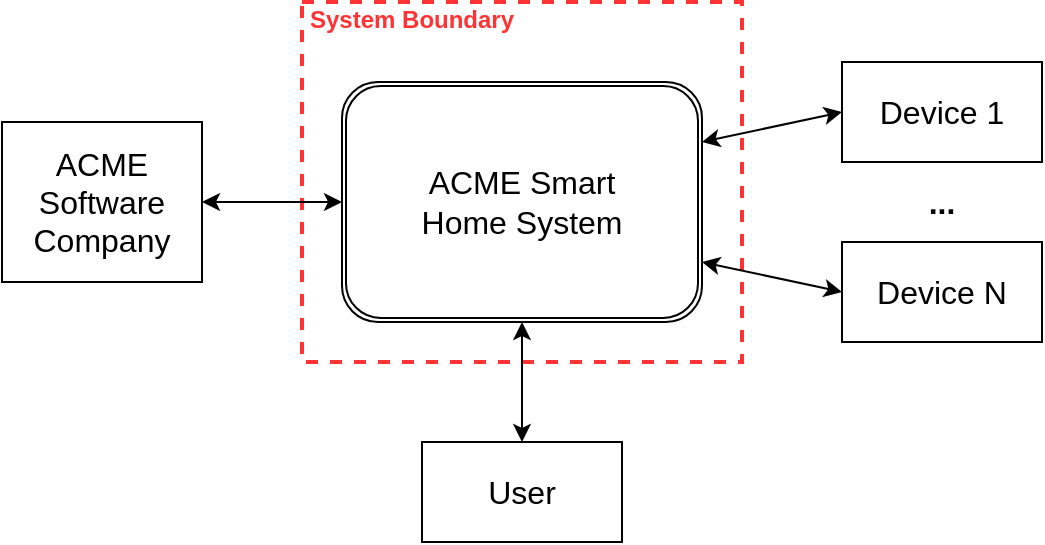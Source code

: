<mxfile version="11.3.0" type="device" pages="1"><diagram id="9IWmdSMfJTpE5Gw8eWRQ" name="Page-1"><mxGraphModel dx="1438" dy="616" grid="1" gridSize="10" guides="1" tooltips="1" connect="1" arrows="1" fold="1" page="0" pageScale="1" pageWidth="850" pageHeight="1100" math="0" shadow="0"><root><mxCell id="0"/><mxCell id="1" parent="0"/><mxCell id="WU7GWfCi_3GzVYFVgM7I-1" value="System Boundary" style="html=1;fontColor=#FF3333;fontStyle=1;align=left;verticalAlign=top;spacing=0;labelBorderColor=none;fillColor=none;dashed=1;strokeWidth=2;strokeColor=#FF3333;spacingLeft=4;spacingTop=-3;" vertex="1" parent="1"><mxGeometry x="20" y="20" width="220" height="180" as="geometry"/></mxCell><mxCell id="WU7GWfCi_3GzVYFVgM7I-2" value="&lt;font style=&quot;font-size: 16px&quot;&gt;ACME Smart&lt;br&gt;Home System&lt;/font&gt;" style="shape=ext;double=1;rounded=1;whiteSpace=wrap;html=1;" vertex="1" parent="1"><mxGeometry x="40" y="60" width="180" height="120" as="geometry"/></mxCell><mxCell id="WU7GWfCi_3GzVYFVgM7I-3" value="&lt;font style=&quot;font-size: 16px&quot;&gt;User&lt;/font&gt;" style="rounded=0;whiteSpace=wrap;html=1;" vertex="1" parent="1"><mxGeometry x="80" y="240" width="100" height="50" as="geometry"/></mxCell><mxCell id="WU7GWfCi_3GzVYFVgM7I-4" value="&lt;font style=&quot;font-size: 16px&quot;&gt;Device 1&lt;/font&gt;" style="rounded=0;whiteSpace=wrap;html=1;" vertex="1" parent="1"><mxGeometry x="290" y="50" width="100" height="50" as="geometry"/></mxCell><mxCell id="WU7GWfCi_3GzVYFVgM7I-5" value="&lt;font style=&quot;font-size: 16px&quot;&gt;Device N&lt;/font&gt;" style="rounded=0;whiteSpace=wrap;html=1;" vertex="1" parent="1"><mxGeometry x="290" y="140" width="100" height="50" as="geometry"/></mxCell><mxCell id="WU7GWfCi_3GzVYFVgM7I-6" value="&lt;font style=&quot;font-size: 16px&quot;&gt;ACME Software Company&lt;/font&gt;" style="rounded=0;whiteSpace=wrap;html=1;" vertex="1" parent="1"><mxGeometry x="-130" y="80" width="100" height="80" as="geometry"/></mxCell><mxCell id="WU7GWfCi_3GzVYFVgM7I-7" value="" style="endArrow=classic;startArrow=classic;html=1;fontColor=#FF3333;entryX=0;entryY=0.5;entryDx=0;entryDy=0;exitX=1;exitY=0.5;exitDx=0;exitDy=0;" edge="1" parent="1" source="WU7GWfCi_3GzVYFVgM7I-6" target="WU7GWfCi_3GzVYFVgM7I-2"><mxGeometry width="50" height="50" relative="1" as="geometry"><mxPoint x="-130" y="350" as="sourcePoint"/><mxPoint x="-80" y="300" as="targetPoint"/></mxGeometry></mxCell><mxCell id="WU7GWfCi_3GzVYFVgM7I-8" value="" style="endArrow=classic;startArrow=classic;html=1;fontColor=#FF3333;entryX=0;entryY=0.5;entryDx=0;entryDy=0;exitX=1;exitY=0.25;exitDx=0;exitDy=0;" edge="1" parent="1" source="WU7GWfCi_3GzVYFVgM7I-2" target="WU7GWfCi_3GzVYFVgM7I-4"><mxGeometry width="50" height="50" relative="1" as="geometry"><mxPoint x="-20" y="130" as="sourcePoint"/><mxPoint x="50" y="130" as="targetPoint"/></mxGeometry></mxCell><mxCell id="WU7GWfCi_3GzVYFVgM7I-9" value="" style="endArrow=classic;startArrow=classic;html=1;fontColor=#FF3333;entryX=0;entryY=0.5;entryDx=0;entryDy=0;exitX=1;exitY=0.75;exitDx=0;exitDy=0;" edge="1" parent="1" source="WU7GWfCi_3GzVYFVgM7I-2" target="WU7GWfCi_3GzVYFVgM7I-5"><mxGeometry width="50" height="50" relative="1" as="geometry"><mxPoint x="230" y="100" as="sourcePoint"/><mxPoint x="300" y="85" as="targetPoint"/></mxGeometry></mxCell><mxCell id="WU7GWfCi_3GzVYFVgM7I-10" value="" style="endArrow=classic;startArrow=classic;html=1;fontColor=#FF3333;entryX=0.5;entryY=0;entryDx=0;entryDy=0;exitX=0.5;exitY=1;exitDx=0;exitDy=0;" edge="1" parent="1" source="WU7GWfCi_3GzVYFVgM7I-2" target="WU7GWfCi_3GzVYFVgM7I-3"><mxGeometry width="50" height="50" relative="1" as="geometry"><mxPoint x="230" y="160" as="sourcePoint"/><mxPoint x="300" y="175" as="targetPoint"/></mxGeometry></mxCell><mxCell id="WU7GWfCi_3GzVYFVgM7I-11" value="&lt;font style=&quot;font-size: 16px&quot;&gt;&lt;b&gt;...&lt;/b&gt;&lt;/font&gt;" style="text;html=1;strokeColor=none;fillColor=none;align=center;verticalAlign=middle;whiteSpace=wrap;rounded=0;" vertex="1" parent="1"><mxGeometry x="320" y="110" width="40" height="20" as="geometry"/></mxCell></root></mxGraphModel></diagram></mxfile>